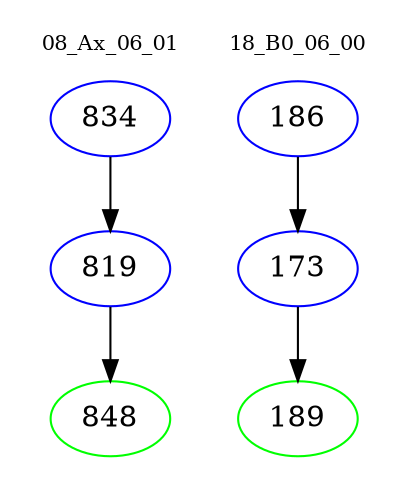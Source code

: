 digraph{
subgraph cluster_0 {
color = white
label = "08_Ax_06_01";
fontsize=10;
T0_834 [label="834", color="blue"]
T0_834 -> T0_819 [color="black"]
T0_819 [label="819", color="blue"]
T0_819 -> T0_848 [color="black"]
T0_848 [label="848", color="green"]
}
subgraph cluster_1 {
color = white
label = "18_B0_06_00";
fontsize=10;
T1_186 [label="186", color="blue"]
T1_186 -> T1_173 [color="black"]
T1_173 [label="173", color="blue"]
T1_173 -> T1_189 [color="black"]
T1_189 [label="189", color="green"]
}
}
